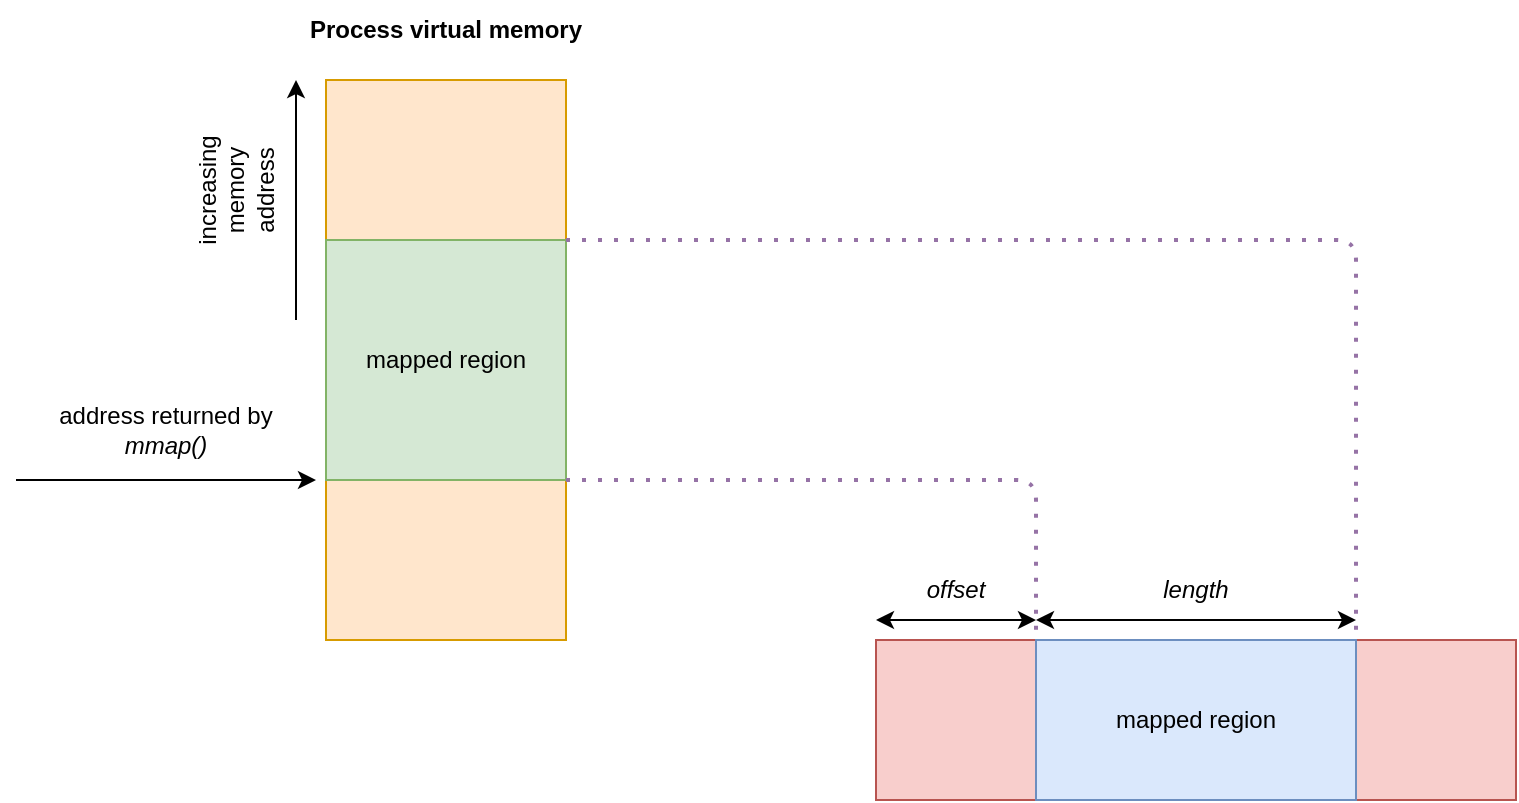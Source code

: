 <mxfile version="27.0.6">
  <diagram name="Page-1" id="F574X8DJCxr2ZYDyjJnZ">
    <mxGraphModel dx="983" dy="545" grid="1" gridSize="10" guides="1" tooltips="1" connect="1" arrows="1" fold="1" page="1" pageScale="1" pageWidth="850" pageHeight="1100" math="0" shadow="0">
      <root>
        <mxCell id="0" />
        <mxCell id="1" parent="0" />
        <mxCell id="PiU6qBHAMPdbziBuzLO--1" value="" style="rounded=0;whiteSpace=wrap;html=1;fillColor=#ffe6cc;strokeColor=#d79b00;" vertex="1" parent="1">
          <mxGeometry x="165" y="160" width="120" height="280" as="geometry" />
        </mxCell>
        <mxCell id="PiU6qBHAMPdbziBuzLO--2" value="mapped region" style="rounded=0;whiteSpace=wrap;html=1;fillColor=#d5e8d4;strokeColor=#82b366;" vertex="1" parent="1">
          <mxGeometry x="165" y="240" width="120" height="120" as="geometry" />
        </mxCell>
        <mxCell id="PiU6qBHAMPdbziBuzLO--3" value="&lt;b&gt;Process virtual memory&lt;/b&gt;" style="text;html=1;align=center;verticalAlign=middle;whiteSpace=wrap;rounded=0;" vertex="1" parent="1">
          <mxGeometry x="150" y="120" width="150" height="30" as="geometry" />
        </mxCell>
        <mxCell id="PiU6qBHAMPdbziBuzLO--4" value="address returned by &lt;i&gt;mmap()&lt;/i&gt;" style="text;html=1;align=center;verticalAlign=middle;whiteSpace=wrap;rounded=0;" vertex="1" parent="1">
          <mxGeometry x="30" y="320" width="110" height="30" as="geometry" />
        </mxCell>
        <mxCell id="PiU6qBHAMPdbziBuzLO--5" value="" style="endArrow=classic;html=1;rounded=0;" edge="1" parent="1">
          <mxGeometry width="50" height="50" relative="1" as="geometry">
            <mxPoint x="10" y="360" as="sourcePoint" />
            <mxPoint x="160" y="360" as="targetPoint" />
          </mxGeometry>
        </mxCell>
        <mxCell id="PiU6qBHAMPdbziBuzLO--6" value="increasing memory address" style="text;html=1;align=center;verticalAlign=middle;whiteSpace=wrap;rounded=0;rotation=-90;" vertex="1" parent="1">
          <mxGeometry x="90" y="190" width="60" height="50" as="geometry" />
        </mxCell>
        <mxCell id="PiU6qBHAMPdbziBuzLO--7" value="" style="endArrow=classic;html=1;rounded=0;" edge="1" parent="1">
          <mxGeometry width="50" height="50" relative="1" as="geometry">
            <mxPoint x="150" y="280" as="sourcePoint" />
            <mxPoint x="150" y="160" as="targetPoint" />
          </mxGeometry>
        </mxCell>
        <mxCell id="PiU6qBHAMPdbziBuzLO--8" value="" style="rounded=0;whiteSpace=wrap;html=1;fillColor=#f8cecc;strokeColor=#b85450;" vertex="1" parent="1">
          <mxGeometry x="440" y="440" width="320" height="80" as="geometry" />
        </mxCell>
        <mxCell id="PiU6qBHAMPdbziBuzLO--9" value="mapped region" style="rounded=0;whiteSpace=wrap;html=1;fillColor=#dae8fc;strokeColor=#6c8ebf;" vertex="1" parent="1">
          <mxGeometry x="520" y="440" width="160" height="80" as="geometry" />
        </mxCell>
        <mxCell id="PiU6qBHAMPdbziBuzLO--10" value="&lt;i&gt;offset&lt;/i&gt;" style="text;html=1;align=center;verticalAlign=middle;whiteSpace=wrap;rounded=0;" vertex="1" parent="1">
          <mxGeometry x="450" y="400" width="60" height="30" as="geometry" />
        </mxCell>
        <mxCell id="PiU6qBHAMPdbziBuzLO--11" value="&lt;i&gt;length&lt;/i&gt;" style="text;html=1;align=center;verticalAlign=middle;whiteSpace=wrap;rounded=0;" vertex="1" parent="1">
          <mxGeometry x="570" y="400" width="60" height="30" as="geometry" />
        </mxCell>
        <mxCell id="PiU6qBHAMPdbziBuzLO--12" value="" style="endArrow=classic;startArrow=classic;html=1;rounded=0;" edge="1" parent="1">
          <mxGeometry width="50" height="50" relative="1" as="geometry">
            <mxPoint x="440" y="430" as="sourcePoint" />
            <mxPoint x="520" y="430" as="targetPoint" />
          </mxGeometry>
        </mxCell>
        <mxCell id="PiU6qBHAMPdbziBuzLO--13" value="" style="endArrow=classic;startArrow=classic;html=1;rounded=0;" edge="1" parent="1">
          <mxGeometry width="50" height="50" relative="1" as="geometry">
            <mxPoint x="520" y="430" as="sourcePoint" />
            <mxPoint x="680" y="430" as="targetPoint" />
          </mxGeometry>
        </mxCell>
        <mxCell id="PiU6qBHAMPdbziBuzLO--15" value="" style="endArrow=none;dashed=1;html=1;dashPattern=1 3;strokeWidth=2;rounded=1;exitX=1;exitY=1;exitDx=0;exitDy=0;entryX=0;entryY=0;entryDx=0;entryDy=0;strokeColor=#9673a6;curved=0;fillColor=#e1d5e7;" edge="1" parent="1" source="PiU6qBHAMPdbziBuzLO--2" target="PiU6qBHAMPdbziBuzLO--9">
          <mxGeometry width="50" height="50" relative="1" as="geometry">
            <mxPoint x="440" y="450" as="sourcePoint" />
            <mxPoint x="490" y="400" as="targetPoint" />
            <Array as="points">
              <mxPoint x="520" y="360" />
            </Array>
          </mxGeometry>
        </mxCell>
        <mxCell id="PiU6qBHAMPdbziBuzLO--16" value="" style="endArrow=none;dashed=1;html=1;dashPattern=1 3;strokeWidth=2;rounded=1;exitX=1;exitY=0;exitDx=0;exitDy=0;entryX=1;entryY=0;entryDx=0;entryDy=0;curved=0;fillColor=#e1d5e7;strokeColor=#9673a6;" edge="1" parent="1" source="PiU6qBHAMPdbziBuzLO--2" target="PiU6qBHAMPdbziBuzLO--9">
          <mxGeometry width="50" height="50" relative="1" as="geometry">
            <mxPoint x="440" y="450" as="sourcePoint" />
            <mxPoint x="490" y="400" as="targetPoint" />
            <Array as="points">
              <mxPoint x="680" y="240" />
            </Array>
          </mxGeometry>
        </mxCell>
      </root>
    </mxGraphModel>
  </diagram>
</mxfile>

